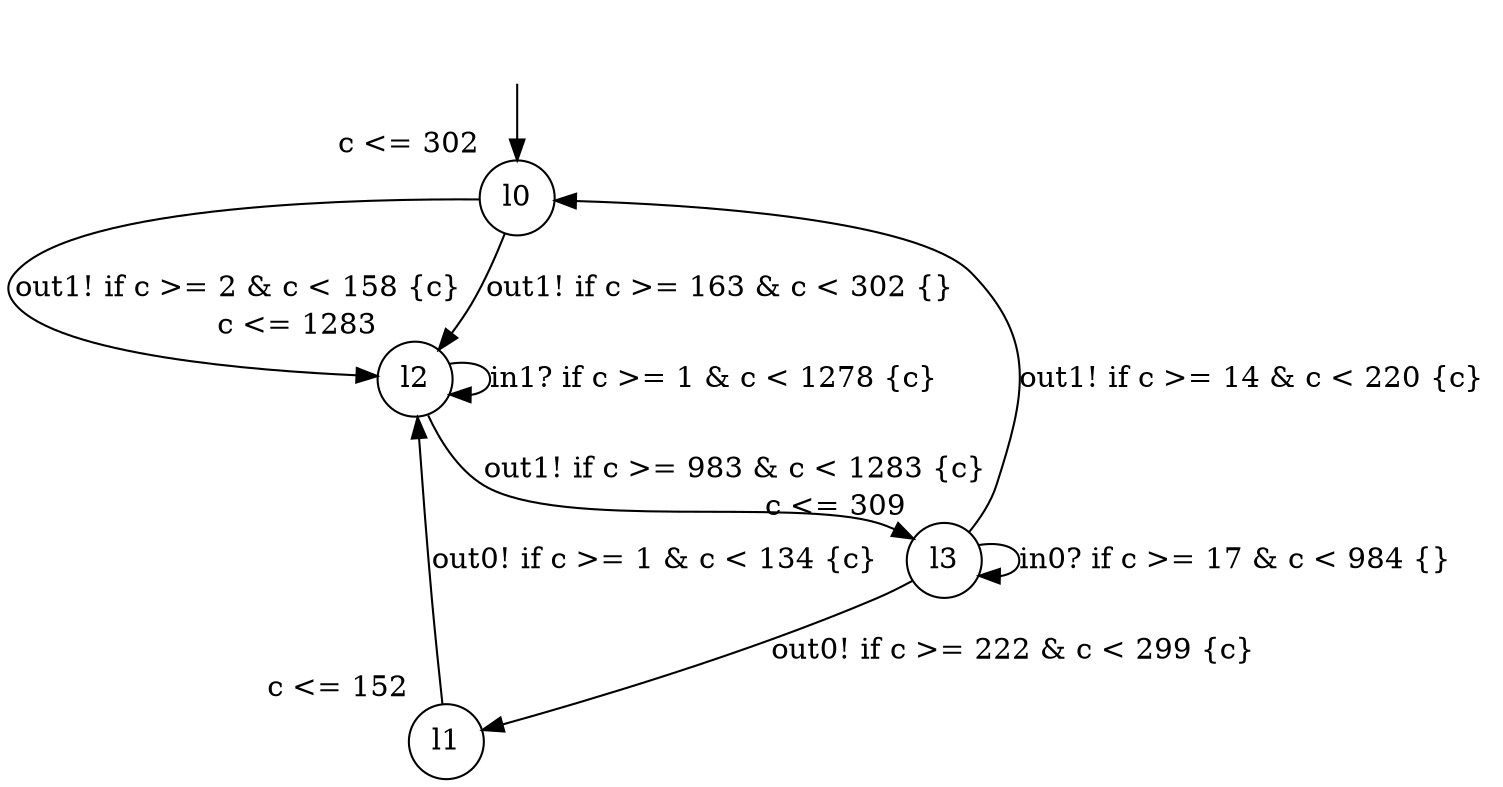 digraph g {
__start0 [label="" shape="none"];
l0 [shape="circle" margin=0 label="l0", xlabel="c <= 302"];
l1 [shape="circle" margin=0 label="l1", xlabel="c <= 152"];
l2 [shape="circle" margin=0 label="l2", xlabel="c <= 1283"];
l3 [shape="circle" margin=0 label="l3", xlabel="c <= 309"];
l0 -> l2 [label="out1! if c >= 2 & c < 158 {c} "];
l0 -> l2 [label="out1! if c >= 163 & c < 302 {} "];
l1 -> l2 [label="out0! if c >= 1 & c < 134 {c} "];
l2 -> l2 [label="in1? if c >= 1 & c < 1278 {c} "];
l2 -> l3 [label="out1! if c >= 983 & c < 1283 {c} "];
l3 -> l3 [label="in0? if c >= 17 & c < 984 {} "];
l3 -> l1 [label="out0! if c >= 222 & c < 299 {c} "];
l3 -> l0 [label="out1! if c >= 14 & c < 220 {c} "];
__start0 -> l0;
}
